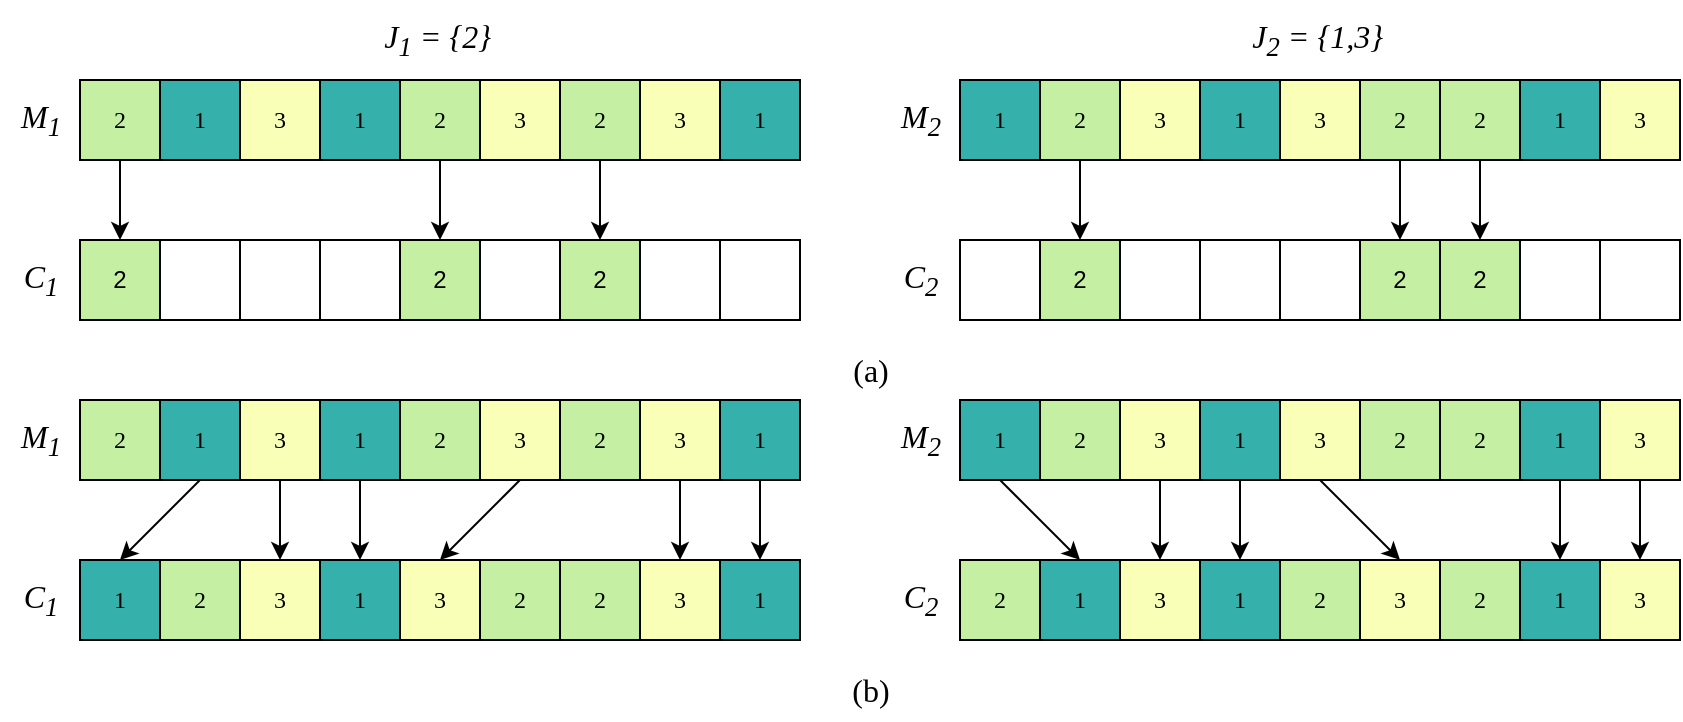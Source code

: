 <mxfile version="26.1.3">
  <diagram name="第 1 页" id="lXGiIxjLEb7daWPMp6c_">
    <mxGraphModel dx="2901" dy="1098" grid="1" gridSize="10" guides="1" tooltips="1" connect="1" arrows="1" fold="1" page="1" pageScale="1" pageWidth="827" pageHeight="1169" math="0" shadow="0">
      <root>
        <mxCell id="0" />
        <mxCell id="1" parent="0" />
        <mxCell id="fK0lMWsvGs1LqnmPN2tz-50" value="J&lt;sub&gt;1&lt;/sub&gt; = {2}&lt;sub&gt;&amp;nbsp;&lt;/sub&gt;" style="text;html=1;align=center;verticalAlign=middle;resizable=0;points=[];autosize=1;strokeColor=none;fillColor=none;fontStyle=2;fontFamily=Times New Roman;fontSize=16;" parent="1" vertex="1">
          <mxGeometry x="-100" y="960" width="80" height="40" as="geometry" />
        </mxCell>
        <mxCell id="fK0lMWsvGs1LqnmPN2tz-51" value="J&lt;span&gt;&lt;sub&gt;2&lt;/sub&gt;&lt;/span&gt;&amp;nbsp;= {1,3}&lt;sub&gt;&amp;nbsp;&lt;/sub&gt;" style="text;html=1;align=center;verticalAlign=middle;resizable=0;points=[];autosize=1;strokeColor=none;fillColor=none;fontStyle=2;fontFamily=Times New Roman;fontSize=16;" parent="1" vertex="1">
          <mxGeometry x="335" y="960" width="90" height="40" as="geometry" />
        </mxCell>
        <mxCell id="fK0lMWsvGs1LqnmPN2tz-170" value="M&lt;sub&gt;1&lt;/sub&gt;" style="text;html=1;align=center;verticalAlign=middle;resizable=0;points=[];autosize=1;strokeColor=none;fillColor=none;fontSize=16;fontFamily=Times New Roman;fontStyle=2" parent="1" vertex="1">
          <mxGeometry x="-280" y="1000" width="40" height="40" as="geometry" />
        </mxCell>
        <mxCell id="fK0lMWsvGs1LqnmPN2tz-171" value="M&lt;sub&gt;2&lt;/sub&gt;" style="text;html=1;align=center;verticalAlign=middle;resizable=0;points=[];autosize=1;strokeColor=none;fillColor=none;fontSize=16;fontFamily=Times New Roman;fontStyle=2" parent="1" vertex="1">
          <mxGeometry x="160" y="1000" width="40" height="40" as="geometry" />
        </mxCell>
        <mxCell id="fK0lMWsvGs1LqnmPN2tz-172" value="C&lt;sub&gt;1&lt;/sub&gt;" style="text;html=1;align=center;verticalAlign=middle;resizable=0;points=[];autosize=1;strokeColor=none;fillColor=none;fontSize=16;fontFamily=Times New Roman;fontStyle=2" parent="1" vertex="1">
          <mxGeometry x="-280" y="1080" width="40" height="40" as="geometry" />
        </mxCell>
        <mxCell id="fK0lMWsvGs1LqnmPN2tz-173" value="C&lt;sub&gt;2&lt;/sub&gt;" style="text;html=1;align=center;verticalAlign=middle;resizable=0;points=[];autosize=1;strokeColor=none;fillColor=none;fontSize=16;fontFamily=Times New Roman;fontStyle=2" parent="1" vertex="1">
          <mxGeometry x="160" y="1080" width="40" height="40" as="geometry" />
        </mxCell>
        <mxCell id="gz7z_RucqT6vw0-a3m_--1" value="M&lt;sub&gt;1&lt;/sub&gt;" style="text;html=1;align=center;verticalAlign=middle;resizable=0;points=[];autosize=1;strokeColor=none;fillColor=none;fontSize=16;fontFamily=Times New Roman;fontStyle=2" parent="1" vertex="1">
          <mxGeometry x="-280" y="1160" width="40" height="40" as="geometry" />
        </mxCell>
        <mxCell id="gz7z_RucqT6vw0-a3m_--2" value="C&lt;sub&gt;1&lt;/sub&gt;" style="text;html=1;align=center;verticalAlign=middle;resizable=0;points=[];autosize=1;strokeColor=none;fillColor=none;fontSize=16;fontFamily=Times New Roman;fontStyle=2" parent="1" vertex="1">
          <mxGeometry x="-280" y="1240" width="40" height="40" as="geometry" />
        </mxCell>
        <mxCell id="gz7z_RucqT6vw0-a3m_--3" value="M&lt;sub&gt;2&lt;/sub&gt;" style="text;html=1;align=center;verticalAlign=middle;resizable=0;points=[];autosize=1;strokeColor=none;fillColor=none;fontSize=16;fontFamily=Times New Roman;fontStyle=2" parent="1" vertex="1">
          <mxGeometry x="160" y="1160" width="40" height="40" as="geometry" />
        </mxCell>
        <mxCell id="gz7z_RucqT6vw0-a3m_--4" value="C&lt;sub&gt;2&lt;/sub&gt;" style="text;html=1;align=center;verticalAlign=middle;resizable=0;points=[];autosize=1;strokeColor=none;fillColor=none;fontSize=16;fontFamily=Times New Roman;fontStyle=2" parent="1" vertex="1">
          <mxGeometry x="160" y="1240" width="40" height="40" as="geometry" />
        </mxCell>
        <mxCell id="gz7z_RucqT6vw0-a3m_--5" value="(a)" style="text;html=1;align=center;verticalAlign=middle;resizable=0;points=[];autosize=1;strokeColor=none;fillColor=none;fontFamily=Times New Roman;fontSize=16;" parent="1" vertex="1">
          <mxGeometry x="135" y="1130" width="40" height="30" as="geometry" />
        </mxCell>
        <mxCell id="gz7z_RucqT6vw0-a3m_--6" value="(b)" style="text;html=1;align=center;verticalAlign=middle;resizable=0;points=[];autosize=1;strokeColor=none;fillColor=none;fontFamily=Times New Roman;fontSize=16;" parent="1" vertex="1">
          <mxGeometry x="135" y="1290" width="40" height="30" as="geometry" />
        </mxCell>
        <mxCell id="nUtz8ITA5qmBAwgS35Bs-74" style="edgeStyle=orthogonalEdgeStyle;rounded=0;orthogonalLoop=1;jettySize=auto;html=1;exitX=0.5;exitY=1;exitDx=0;exitDy=0;entryX=0.5;entryY=0;entryDx=0;entryDy=0;" parent="1" source="nUtz8ITA5qmBAwgS35Bs-1" target="nUtz8ITA5qmBAwgS35Bs-55" edge="1">
          <mxGeometry relative="1" as="geometry" />
        </mxCell>
        <mxCell id="nUtz8ITA5qmBAwgS35Bs-1" value="2" style="whiteSpace=wrap;html=1;aspect=fixed;fillColor=#C5F0A4;strokeColor=light-dark(#000000,#446E2C);strokeWidth=1;fontFamily=Times New Roman;" parent="1" vertex="1">
          <mxGeometry x="-240" y="1000" width="40" height="40" as="geometry" />
        </mxCell>
        <mxCell id="nUtz8ITA5qmBAwgS35Bs-2" value="1" style="whiteSpace=wrap;html=1;aspect=fixed;fillColor=#35B0AB;strokeColor=light-dark(#000000,#446E2C);strokeWidth=1;fontFamily=Times New Roman;" parent="1" vertex="1">
          <mxGeometry x="-200" y="1000" width="40" height="40" as="geometry" />
        </mxCell>
        <mxCell id="nUtz8ITA5qmBAwgS35Bs-3" value="1" style="whiteSpace=wrap;html=1;aspect=fixed;fillColor=#35B0AB;strokeColor=light-dark(#000000,#446E2C);strokeWidth=1;fontFamily=Times New Roman;" parent="1" vertex="1">
          <mxGeometry x="-120" y="1000" width="40" height="40" as="geometry" />
        </mxCell>
        <mxCell id="nUtz8ITA5qmBAwgS35Bs-4" value="3" style="whiteSpace=wrap;html=1;aspect=fixed;fillColor=#FAFFB8;strokeColor=light-dark(#000000,#446E2C);strokeWidth=1;fontFamily=Times New Roman;" parent="1" vertex="1">
          <mxGeometry x="-160" y="1000" width="40" height="40" as="geometry" />
        </mxCell>
        <mxCell id="nUtz8ITA5qmBAwgS35Bs-76" style="edgeStyle=orthogonalEdgeStyle;rounded=0;orthogonalLoop=1;jettySize=auto;html=1;exitX=0.5;exitY=1;exitDx=0;exitDy=0;entryX=0.5;entryY=0;entryDx=0;entryDy=0;" parent="1" source="nUtz8ITA5qmBAwgS35Bs-5" target="nUtz8ITA5qmBAwgS35Bs-62" edge="1">
          <mxGeometry relative="1" as="geometry" />
        </mxCell>
        <mxCell id="nUtz8ITA5qmBAwgS35Bs-5" value="2" style="whiteSpace=wrap;html=1;aspect=fixed;fillColor=#C5F0A4;strokeColor=light-dark(#000000,#446E2C);strokeWidth=1;fontFamily=Times New Roman;" parent="1" vertex="1">
          <mxGeometry y="1000" width="40" height="40" as="geometry" />
        </mxCell>
        <mxCell id="nUtz8ITA5qmBAwgS35Bs-6" value="3" style="whiteSpace=wrap;html=1;aspect=fixed;fillColor=#FAFFB8;strokeColor=light-dark(#000000,#446E2C);strokeWidth=1;fontFamily=Times New Roman;" parent="1" vertex="1">
          <mxGeometry x="-40" y="1000" width="40" height="40" as="geometry" />
        </mxCell>
        <mxCell id="nUtz8ITA5qmBAwgS35Bs-75" style="edgeStyle=orthogonalEdgeStyle;rounded=0;orthogonalLoop=1;jettySize=auto;html=1;exitX=0.5;exitY=1;exitDx=0;exitDy=0;entryX=0.5;entryY=0;entryDx=0;entryDy=0;" parent="1" source="nUtz8ITA5qmBAwgS35Bs-7" target="nUtz8ITA5qmBAwgS35Bs-60" edge="1">
          <mxGeometry relative="1" as="geometry" />
        </mxCell>
        <mxCell id="nUtz8ITA5qmBAwgS35Bs-7" value="2" style="whiteSpace=wrap;html=1;aspect=fixed;fillColor=#C5F0A4;strokeColor=light-dark(#000000,#446E2C);strokeWidth=1;fontFamily=Times New Roman;" parent="1" vertex="1">
          <mxGeometry x="-80" y="1000" width="40" height="40" as="geometry" />
        </mxCell>
        <mxCell id="nUtz8ITA5qmBAwgS35Bs-8" value="3" style="whiteSpace=wrap;html=1;aspect=fixed;fillColor=#FAFFB8;strokeColor=light-dark(#000000,#446E2C);strokeWidth=1;fontFamily=Times New Roman;" parent="1" vertex="1">
          <mxGeometry x="40" y="1000" width="40" height="40" as="geometry" />
        </mxCell>
        <mxCell id="nUtz8ITA5qmBAwgS35Bs-9" value="1" style="whiteSpace=wrap;html=1;aspect=fixed;fillColor=#35B0AB;strokeColor=light-dark(#000000,#446E2C);strokeWidth=1;fontFamily=Times New Roman;" parent="1" vertex="1">
          <mxGeometry x="80" y="1000" width="40" height="40" as="geometry" />
        </mxCell>
        <mxCell id="nUtz8ITA5qmBAwgS35Bs-10" value="1" style="whiteSpace=wrap;html=1;aspect=fixed;fillColor=#35B0AB;strokeColor=light-dark(#000000,#446E2C);strokeWidth=1;fontFamily=Times New Roman;" parent="1" vertex="1">
          <mxGeometry x="200" y="1000" width="40" height="40" as="geometry" />
        </mxCell>
        <mxCell id="nUtz8ITA5qmBAwgS35Bs-77" style="edgeStyle=orthogonalEdgeStyle;rounded=0;orthogonalLoop=1;jettySize=auto;html=1;exitX=0.5;exitY=1;exitDx=0;exitDy=0;entryX=0.5;entryY=0;entryDx=0;entryDy=0;" parent="1" source="nUtz8ITA5qmBAwgS35Bs-11" target="nUtz8ITA5qmBAwgS35Bs-66" edge="1">
          <mxGeometry relative="1" as="geometry" />
        </mxCell>
        <mxCell id="nUtz8ITA5qmBAwgS35Bs-11" value="2" style="whiteSpace=wrap;html=1;aspect=fixed;fillColor=#C5F0A4;strokeColor=light-dark(#000000,#446E2C);strokeWidth=1;fontFamily=Times New Roman;" parent="1" vertex="1">
          <mxGeometry x="240" y="1000" width="40" height="40" as="geometry" />
        </mxCell>
        <mxCell id="nUtz8ITA5qmBAwgS35Bs-12" value="1" style="whiteSpace=wrap;html=1;aspect=fixed;fillColor=#35B0AB;strokeColor=light-dark(#000000,#446E2C);strokeWidth=1;fontFamily=Times New Roman;" parent="1" vertex="1">
          <mxGeometry x="320" y="1000" width="40" height="40" as="geometry" />
        </mxCell>
        <mxCell id="nUtz8ITA5qmBAwgS35Bs-13" value="3" style="whiteSpace=wrap;html=1;aspect=fixed;fillColor=#FAFFB8;strokeColor=light-dark(#000000,#446E2C);strokeWidth=1;fontFamily=Times New Roman;" parent="1" vertex="1">
          <mxGeometry x="280" y="1000" width="40" height="40" as="geometry" />
        </mxCell>
        <mxCell id="nUtz8ITA5qmBAwgS35Bs-79" style="edgeStyle=orthogonalEdgeStyle;rounded=0;orthogonalLoop=1;jettySize=auto;html=1;exitX=0.5;exitY=1;exitDx=0;exitDy=0;entryX=0.5;entryY=0;entryDx=0;entryDy=0;" parent="1" source="nUtz8ITA5qmBAwgS35Bs-14" target="nUtz8ITA5qmBAwgS35Bs-71" edge="1">
          <mxGeometry relative="1" as="geometry" />
        </mxCell>
        <mxCell id="nUtz8ITA5qmBAwgS35Bs-14" value="2" style="whiteSpace=wrap;html=1;aspect=fixed;fillColor=#C5F0A4;strokeColor=light-dark(#000000,#446E2C);strokeWidth=1;fontFamily=Times New Roman;" parent="1" vertex="1">
          <mxGeometry x="440" y="1000" width="40" height="40" as="geometry" />
        </mxCell>
        <mxCell id="nUtz8ITA5qmBAwgS35Bs-78" style="edgeStyle=orthogonalEdgeStyle;rounded=0;orthogonalLoop=1;jettySize=auto;html=1;exitX=0.5;exitY=1;exitDx=0;exitDy=0;entryX=0.5;entryY=0;entryDx=0;entryDy=0;" parent="1" source="nUtz8ITA5qmBAwgS35Bs-15" target="nUtz8ITA5qmBAwgS35Bs-70" edge="1">
          <mxGeometry relative="1" as="geometry" />
        </mxCell>
        <mxCell id="nUtz8ITA5qmBAwgS35Bs-15" value="2" style="whiteSpace=wrap;html=1;aspect=fixed;fillColor=#C5F0A4;strokeColor=light-dark(#000000,#446E2C);strokeWidth=1;fontFamily=Times New Roman;" parent="1" vertex="1">
          <mxGeometry x="400" y="1000" width="40" height="40" as="geometry" />
        </mxCell>
        <mxCell id="nUtz8ITA5qmBAwgS35Bs-16" value="3" style="whiteSpace=wrap;html=1;aspect=fixed;fillColor=#FAFFB8;strokeColor=light-dark(#000000,#446E2C);strokeWidth=1;fontFamily=Times New Roman;" parent="1" vertex="1">
          <mxGeometry x="360" y="1000" width="40" height="40" as="geometry" />
        </mxCell>
        <mxCell id="nUtz8ITA5qmBAwgS35Bs-17" value="1" style="whiteSpace=wrap;html=1;aspect=fixed;fillColor=#35B0AB;strokeColor=light-dark(#000000,#446E2C);strokeWidth=1;fontFamily=Times New Roman;" parent="1" vertex="1">
          <mxGeometry x="480" y="1000" width="40" height="40" as="geometry" />
        </mxCell>
        <mxCell id="nUtz8ITA5qmBAwgS35Bs-18" value="3" style="whiteSpace=wrap;html=1;aspect=fixed;fillColor=#FAFFB8;strokeColor=light-dark(#000000,#446E2C);strokeWidth=1;fontFamily=Times New Roman;" parent="1" vertex="1">
          <mxGeometry x="520" y="1000" width="40" height="40" as="geometry" />
        </mxCell>
        <mxCell id="nUtz8ITA5qmBAwgS35Bs-37" value="1" style="whiteSpace=wrap;html=1;aspect=fixed;fillColor=#35B0AB;strokeColor=light-dark(#000000,#446E2C);strokeWidth=1;fontFamily=Times New Roman;" parent="1" vertex="1">
          <mxGeometry x="-240" y="1240" width="40" height="40" as="geometry" />
        </mxCell>
        <mxCell id="nUtz8ITA5qmBAwgS35Bs-38" value="2" style="whiteSpace=wrap;html=1;aspect=fixed;fillColor=#C5F0A4;strokeColor=light-dark(#000000,#446E2C);strokeWidth=1;fontFamily=Times New Roman;" parent="1" vertex="1">
          <mxGeometry x="-200" y="1240" width="40" height="40" as="geometry" />
        </mxCell>
        <mxCell id="nUtz8ITA5qmBAwgS35Bs-39" value="1" style="whiteSpace=wrap;html=1;aspect=fixed;fillColor=#35B0AB;strokeColor=light-dark(#000000,#446E2C);strokeWidth=1;fontFamily=Times New Roman;" parent="1" vertex="1">
          <mxGeometry x="-120" y="1240" width="40" height="40" as="geometry" />
        </mxCell>
        <mxCell id="nUtz8ITA5qmBAwgS35Bs-40" value="3" style="whiteSpace=wrap;html=1;aspect=fixed;fillColor=#FAFFB8;strokeColor=light-dark(#000000,#446E2C);strokeWidth=1;fontFamily=Times New Roman;" parent="1" vertex="1">
          <mxGeometry x="-160" y="1240" width="40" height="40" as="geometry" />
        </mxCell>
        <mxCell id="nUtz8ITA5qmBAwgS35Bs-41" value="2" style="whiteSpace=wrap;html=1;aspect=fixed;fillColor=#C5F0A4;strokeColor=light-dark(#000000,#446E2C);strokeWidth=1;fontFamily=Times New Roman;" parent="1" vertex="1">
          <mxGeometry y="1240" width="40" height="40" as="geometry" />
        </mxCell>
        <mxCell id="nUtz8ITA5qmBAwgS35Bs-42" value="2" style="whiteSpace=wrap;html=1;aspect=fixed;fillColor=#C5F0A4;strokeColor=light-dark(#000000,#446E2C);strokeWidth=1;fontFamily=Times New Roman;" parent="1" vertex="1">
          <mxGeometry x="-40" y="1240" width="40" height="40" as="geometry" />
        </mxCell>
        <mxCell id="nUtz8ITA5qmBAwgS35Bs-43" value="3" style="whiteSpace=wrap;html=1;aspect=fixed;fillColor=#FAFFB8;strokeColor=light-dark(#000000,#446E2C);strokeWidth=1;fontFamily=Times New Roman;" parent="1" vertex="1">
          <mxGeometry x="-80" y="1240" width="40" height="40" as="geometry" />
        </mxCell>
        <mxCell id="nUtz8ITA5qmBAwgS35Bs-44" value="3" style="whiteSpace=wrap;html=1;aspect=fixed;fillColor=#FAFFB8;strokeColor=light-dark(#000000,#446E2C);strokeWidth=1;fontFamily=Times New Roman;" parent="1" vertex="1">
          <mxGeometry x="40" y="1240" width="40" height="40" as="geometry" />
        </mxCell>
        <mxCell id="nUtz8ITA5qmBAwgS35Bs-45" value="1" style="whiteSpace=wrap;html=1;aspect=fixed;fillColor=#35B0AB;strokeColor=light-dark(#000000,#446E2C);strokeWidth=1;fontFamily=Times New Roman;" parent="1" vertex="1">
          <mxGeometry x="80" y="1240" width="40" height="40" as="geometry" />
        </mxCell>
        <mxCell id="nUtz8ITA5qmBAwgS35Bs-46" value="2" style="whiteSpace=wrap;html=1;aspect=fixed;fillColor=#C5F0A4;strokeColor=light-dark(#000000,#446E2C);strokeWidth=1;fontFamily=Times New Roman;" parent="1" vertex="1">
          <mxGeometry x="200" y="1240" width="40" height="40" as="geometry" />
        </mxCell>
        <mxCell id="nUtz8ITA5qmBAwgS35Bs-47" value="1" style="whiteSpace=wrap;html=1;aspect=fixed;fillColor=#35B0AB;strokeColor=light-dark(#000000,#446E2C);strokeWidth=1;fontFamily=Times New Roman;" parent="1" vertex="1">
          <mxGeometry x="240" y="1240" width="40" height="40" as="geometry" />
        </mxCell>
        <mxCell id="nUtz8ITA5qmBAwgS35Bs-48" value="1" style="whiteSpace=wrap;html=1;aspect=fixed;fillColor=#35B0AB;strokeColor=light-dark(#000000,#446E2C);strokeWidth=1;fontFamily=Times New Roman;" parent="1" vertex="1">
          <mxGeometry x="320" y="1240" width="40" height="40" as="geometry" />
        </mxCell>
        <mxCell id="nUtz8ITA5qmBAwgS35Bs-49" value="3" style="whiteSpace=wrap;html=1;aspect=fixed;fillColor=#FAFFB8;strokeColor=light-dark(#000000,#446E2C);strokeWidth=1;fontFamily=Times New Roman;" parent="1" vertex="1">
          <mxGeometry x="280" y="1240" width="40" height="40" as="geometry" />
        </mxCell>
        <mxCell id="nUtz8ITA5qmBAwgS35Bs-50" value="2" style="whiteSpace=wrap;html=1;aspect=fixed;fillColor=#C5F0A4;strokeColor=light-dark(#000000,#446E2C);strokeWidth=1;fontFamily=Times New Roman;" parent="1" vertex="1">
          <mxGeometry x="440" y="1240" width="40" height="40" as="geometry" />
        </mxCell>
        <mxCell id="nUtz8ITA5qmBAwgS35Bs-51" value="3" style="whiteSpace=wrap;html=1;aspect=fixed;fillColor=#FAFFB8;strokeColor=light-dark(#000000,#446E2C);strokeWidth=1;fontFamily=Times New Roman;" parent="1" vertex="1">
          <mxGeometry x="400" y="1240" width="40" height="40" as="geometry" />
        </mxCell>
        <mxCell id="nUtz8ITA5qmBAwgS35Bs-52" value="2" style="whiteSpace=wrap;html=1;aspect=fixed;fillColor=#C5F0A4;strokeColor=light-dark(#000000,#446E2C);strokeWidth=1;fontFamily=Times New Roman;" parent="1" vertex="1">
          <mxGeometry x="360" y="1240" width="40" height="40" as="geometry" />
        </mxCell>
        <mxCell id="nUtz8ITA5qmBAwgS35Bs-53" value="1" style="whiteSpace=wrap;html=1;aspect=fixed;fillColor=#35B0AB;strokeColor=light-dark(#000000,#446E2C);strokeWidth=1;fontFamily=Times New Roman;" parent="1" vertex="1">
          <mxGeometry x="480" y="1240" width="40" height="40" as="geometry" />
        </mxCell>
        <mxCell id="nUtz8ITA5qmBAwgS35Bs-54" value="3" style="whiteSpace=wrap;html=1;aspect=fixed;fillColor=#FAFFB8;strokeColor=light-dark(#000000,#446E2C);strokeWidth=1;fontFamily=Times New Roman;" parent="1" vertex="1">
          <mxGeometry x="520" y="1240" width="40" height="40" as="geometry" />
        </mxCell>
        <mxCell id="nUtz8ITA5qmBAwgS35Bs-55" value="2" style="whiteSpace=wrap;html=1;aspect=fixed;fillColor=#C5F0A4;" parent="1" vertex="1">
          <mxGeometry x="-240" y="1080" width="40" height="40" as="geometry" />
        </mxCell>
        <mxCell id="nUtz8ITA5qmBAwgS35Bs-56" value="" style="whiteSpace=wrap;html=1;aspect=fixed;" parent="1" vertex="1">
          <mxGeometry x="-200" y="1080" width="40" height="40" as="geometry" />
        </mxCell>
        <mxCell id="nUtz8ITA5qmBAwgS35Bs-57" value="" style="whiteSpace=wrap;html=1;aspect=fixed;" parent="1" vertex="1">
          <mxGeometry x="-160" y="1080" width="40" height="40" as="geometry" />
        </mxCell>
        <mxCell id="nUtz8ITA5qmBAwgS35Bs-59" value="" style="whiteSpace=wrap;html=1;aspect=fixed;" parent="1" vertex="1">
          <mxGeometry x="-120" y="1080" width="40" height="40" as="geometry" />
        </mxCell>
        <mxCell id="nUtz8ITA5qmBAwgS35Bs-60" value="2" style="whiteSpace=wrap;html=1;aspect=fixed;fillColor=#C5F0A4;" parent="1" vertex="1">
          <mxGeometry x="-80" y="1080" width="40" height="40" as="geometry" />
        </mxCell>
        <mxCell id="nUtz8ITA5qmBAwgS35Bs-61" value="" style="whiteSpace=wrap;html=1;aspect=fixed;" parent="1" vertex="1">
          <mxGeometry x="-40" y="1080" width="40" height="40" as="geometry" />
        </mxCell>
        <mxCell id="nUtz8ITA5qmBAwgS35Bs-62" value="2" style="whiteSpace=wrap;html=1;aspect=fixed;fillColor=#C5F0A4;" parent="1" vertex="1">
          <mxGeometry y="1080" width="40" height="40" as="geometry" />
        </mxCell>
        <mxCell id="nUtz8ITA5qmBAwgS35Bs-63" value="" style="whiteSpace=wrap;html=1;aspect=fixed;" parent="1" vertex="1">
          <mxGeometry x="40" y="1080" width="40" height="40" as="geometry" />
        </mxCell>
        <mxCell id="nUtz8ITA5qmBAwgS35Bs-64" value="" style="whiteSpace=wrap;html=1;aspect=fixed;" parent="1" vertex="1">
          <mxGeometry x="80" y="1080" width="40" height="40" as="geometry" />
        </mxCell>
        <mxCell id="nUtz8ITA5qmBAwgS35Bs-65" value="" style="whiteSpace=wrap;html=1;aspect=fixed;" parent="1" vertex="1">
          <mxGeometry x="200" y="1080" width="40" height="40" as="geometry" />
        </mxCell>
        <mxCell id="nUtz8ITA5qmBAwgS35Bs-66" value="2" style="whiteSpace=wrap;html=1;aspect=fixed;fillColor=#C5F0A4;" parent="1" vertex="1">
          <mxGeometry x="240" y="1080" width="40" height="40" as="geometry" />
        </mxCell>
        <mxCell id="nUtz8ITA5qmBAwgS35Bs-67" value="" style="whiteSpace=wrap;html=1;aspect=fixed;" parent="1" vertex="1">
          <mxGeometry x="280" y="1080" width="40" height="40" as="geometry" />
        </mxCell>
        <mxCell id="nUtz8ITA5qmBAwgS35Bs-68" value="" style="whiteSpace=wrap;html=1;aspect=fixed;" parent="1" vertex="1">
          <mxGeometry x="320" y="1080" width="40" height="40" as="geometry" />
        </mxCell>
        <mxCell id="nUtz8ITA5qmBAwgS35Bs-69" value="" style="whiteSpace=wrap;html=1;aspect=fixed;" parent="1" vertex="1">
          <mxGeometry x="360" y="1080" width="40" height="40" as="geometry" />
        </mxCell>
        <mxCell id="nUtz8ITA5qmBAwgS35Bs-70" value="2" style="whiteSpace=wrap;html=1;aspect=fixed;fillColor=#C5F0A4;" parent="1" vertex="1">
          <mxGeometry x="400" y="1080" width="40" height="40" as="geometry" />
        </mxCell>
        <mxCell id="nUtz8ITA5qmBAwgS35Bs-71" value="2" style="whiteSpace=wrap;html=1;aspect=fixed;fillColor=#C5F0A4;" parent="1" vertex="1">
          <mxGeometry x="440" y="1080" width="40" height="40" as="geometry" />
        </mxCell>
        <mxCell id="nUtz8ITA5qmBAwgS35Bs-72" value="" style="whiteSpace=wrap;html=1;aspect=fixed;" parent="1" vertex="1">
          <mxGeometry x="480" y="1080" width="40" height="40" as="geometry" />
        </mxCell>
        <mxCell id="nUtz8ITA5qmBAwgS35Bs-73" value="" style="whiteSpace=wrap;html=1;aspect=fixed;" parent="1" vertex="1">
          <mxGeometry x="520" y="1080" width="40" height="40" as="geometry" />
        </mxCell>
        <mxCell id="nUtz8ITA5qmBAwgS35Bs-89" value="2" style="whiteSpace=wrap;html=1;aspect=fixed;fillColor=#C5F0A4;strokeColor=light-dark(#000000,#446E2C);strokeWidth=1;fontFamily=Times New Roman;" parent="1" vertex="1">
          <mxGeometry x="-240" y="1160" width="40" height="40" as="geometry" />
        </mxCell>
        <mxCell id="nUtz8ITA5qmBAwgS35Bs-107" style="rounded=0;orthogonalLoop=1;jettySize=auto;html=1;exitX=0.5;exitY=1;exitDx=0;exitDy=0;entryX=0.5;entryY=0;entryDx=0;entryDy=0;" parent="1" source="nUtz8ITA5qmBAwgS35Bs-90" target="nUtz8ITA5qmBAwgS35Bs-37" edge="1">
          <mxGeometry relative="1" as="geometry" />
        </mxCell>
        <mxCell id="nUtz8ITA5qmBAwgS35Bs-90" value="1" style="whiteSpace=wrap;html=1;aspect=fixed;fillColor=#35B0AB;strokeColor=light-dark(#000000,#446E2C);strokeWidth=1;fontFamily=Times New Roman;" parent="1" vertex="1">
          <mxGeometry x="-200" y="1160" width="40" height="40" as="geometry" />
        </mxCell>
        <mxCell id="nUtz8ITA5qmBAwgS35Bs-109" style="rounded=0;orthogonalLoop=1;jettySize=auto;html=1;exitX=0.5;exitY=1;exitDx=0;exitDy=0;entryX=0.5;entryY=0;entryDx=0;entryDy=0;" parent="1" source="nUtz8ITA5qmBAwgS35Bs-91" target="nUtz8ITA5qmBAwgS35Bs-39" edge="1">
          <mxGeometry relative="1" as="geometry" />
        </mxCell>
        <mxCell id="nUtz8ITA5qmBAwgS35Bs-91" value="1" style="whiteSpace=wrap;html=1;aspect=fixed;fillColor=#35B0AB;strokeColor=light-dark(#000000,#446E2C);strokeWidth=1;fontFamily=Times New Roman;" parent="1" vertex="1">
          <mxGeometry x="-120" y="1160" width="40" height="40" as="geometry" />
        </mxCell>
        <mxCell id="nUtz8ITA5qmBAwgS35Bs-108" style="rounded=0;orthogonalLoop=1;jettySize=auto;html=1;exitX=0.5;exitY=1;exitDx=0;exitDy=0;entryX=0.5;entryY=0;entryDx=0;entryDy=0;" parent="1" source="nUtz8ITA5qmBAwgS35Bs-92" target="nUtz8ITA5qmBAwgS35Bs-40" edge="1">
          <mxGeometry relative="1" as="geometry" />
        </mxCell>
        <mxCell id="nUtz8ITA5qmBAwgS35Bs-92" value="3" style="whiteSpace=wrap;html=1;aspect=fixed;fillColor=#FAFFB8;strokeColor=light-dark(#000000,#446E2C);strokeWidth=1;fontFamily=Times New Roman;" parent="1" vertex="1">
          <mxGeometry x="-160" y="1160" width="40" height="40" as="geometry" />
        </mxCell>
        <mxCell id="nUtz8ITA5qmBAwgS35Bs-93" value="2" style="whiteSpace=wrap;html=1;aspect=fixed;fillColor=#C5F0A4;strokeColor=light-dark(#000000,#446E2C);strokeWidth=1;fontFamily=Times New Roman;" parent="1" vertex="1">
          <mxGeometry y="1160" width="40" height="40" as="geometry" />
        </mxCell>
        <mxCell id="nUtz8ITA5qmBAwgS35Bs-110" style="rounded=0;orthogonalLoop=1;jettySize=auto;html=1;exitX=0.5;exitY=1;exitDx=0;exitDy=0;entryX=0.5;entryY=0;entryDx=0;entryDy=0;" parent="1" source="nUtz8ITA5qmBAwgS35Bs-94" target="nUtz8ITA5qmBAwgS35Bs-43" edge="1">
          <mxGeometry relative="1" as="geometry" />
        </mxCell>
        <mxCell id="nUtz8ITA5qmBAwgS35Bs-94" value="3" style="whiteSpace=wrap;html=1;aspect=fixed;fillColor=#FAFFB8;strokeColor=light-dark(#000000,#446E2C);strokeWidth=1;fontFamily=Times New Roman;" parent="1" vertex="1">
          <mxGeometry x="-40" y="1160" width="40" height="40" as="geometry" />
        </mxCell>
        <mxCell id="nUtz8ITA5qmBAwgS35Bs-95" value="2" style="whiteSpace=wrap;html=1;aspect=fixed;fillColor=#C5F0A4;strokeColor=light-dark(#000000,#446E2C);strokeWidth=1;fontFamily=Times New Roman;" parent="1" vertex="1">
          <mxGeometry x="-80" y="1160" width="40" height="40" as="geometry" />
        </mxCell>
        <mxCell id="nUtz8ITA5qmBAwgS35Bs-111" style="rounded=0;orthogonalLoop=1;jettySize=auto;html=1;exitX=0.5;exitY=1;exitDx=0;exitDy=0;entryX=0.5;entryY=0;entryDx=0;entryDy=0;" parent="1" source="nUtz8ITA5qmBAwgS35Bs-96" target="nUtz8ITA5qmBAwgS35Bs-44" edge="1">
          <mxGeometry relative="1" as="geometry" />
        </mxCell>
        <mxCell id="nUtz8ITA5qmBAwgS35Bs-96" value="3" style="whiteSpace=wrap;html=1;aspect=fixed;fillColor=#FAFFB8;strokeColor=light-dark(#000000,#446E2C);strokeWidth=1;fontFamily=Times New Roman;" parent="1" vertex="1">
          <mxGeometry x="40" y="1160" width="40" height="40" as="geometry" />
        </mxCell>
        <mxCell id="nUtz8ITA5qmBAwgS35Bs-112" style="rounded=0;orthogonalLoop=1;jettySize=auto;html=1;exitX=0.5;exitY=1;exitDx=0;exitDy=0;entryX=0.5;entryY=0;entryDx=0;entryDy=0;" parent="1" source="nUtz8ITA5qmBAwgS35Bs-97" target="nUtz8ITA5qmBAwgS35Bs-45" edge="1">
          <mxGeometry relative="1" as="geometry" />
        </mxCell>
        <mxCell id="nUtz8ITA5qmBAwgS35Bs-97" value="1" style="whiteSpace=wrap;html=1;aspect=fixed;fillColor=#35B0AB;strokeColor=light-dark(#000000,#446E2C);strokeWidth=1;fontFamily=Times New Roman;" parent="1" vertex="1">
          <mxGeometry x="80" y="1160" width="40" height="40" as="geometry" />
        </mxCell>
        <mxCell id="nUtz8ITA5qmBAwgS35Bs-113" style="rounded=0;orthogonalLoop=1;jettySize=auto;html=1;exitX=0.5;exitY=1;exitDx=0;exitDy=0;entryX=0.5;entryY=0;entryDx=0;entryDy=0;" parent="1" source="nUtz8ITA5qmBAwgS35Bs-98" target="nUtz8ITA5qmBAwgS35Bs-47" edge="1">
          <mxGeometry relative="1" as="geometry" />
        </mxCell>
        <mxCell id="nUtz8ITA5qmBAwgS35Bs-98" value="1" style="whiteSpace=wrap;html=1;aspect=fixed;fillColor=#35B0AB;strokeColor=light-dark(#000000,#446E2C);strokeWidth=1;fontFamily=Times New Roman;" parent="1" vertex="1">
          <mxGeometry x="200" y="1160" width="40" height="40" as="geometry" />
        </mxCell>
        <mxCell id="nUtz8ITA5qmBAwgS35Bs-99" value="2" style="whiteSpace=wrap;html=1;aspect=fixed;fillColor=#C5F0A4;strokeColor=light-dark(#000000,#446E2C);strokeWidth=1;fontFamily=Times New Roman;" parent="1" vertex="1">
          <mxGeometry x="240" y="1160" width="40" height="40" as="geometry" />
        </mxCell>
        <mxCell id="nUtz8ITA5qmBAwgS35Bs-115" style="rounded=0;orthogonalLoop=1;jettySize=auto;html=1;exitX=0.5;exitY=1;exitDx=0;exitDy=0;entryX=0.5;entryY=0;entryDx=0;entryDy=0;" parent="1" source="nUtz8ITA5qmBAwgS35Bs-100" target="nUtz8ITA5qmBAwgS35Bs-48" edge="1">
          <mxGeometry relative="1" as="geometry" />
        </mxCell>
        <mxCell id="nUtz8ITA5qmBAwgS35Bs-100" value="1" style="whiteSpace=wrap;html=1;aspect=fixed;fillColor=#35B0AB;strokeColor=light-dark(#000000,#446E2C);strokeWidth=1;fontFamily=Times New Roman;" parent="1" vertex="1">
          <mxGeometry x="320" y="1160" width="40" height="40" as="geometry" />
        </mxCell>
        <mxCell id="nUtz8ITA5qmBAwgS35Bs-114" style="rounded=0;orthogonalLoop=1;jettySize=auto;html=1;exitX=0.5;exitY=1;exitDx=0;exitDy=0;entryX=0.5;entryY=0;entryDx=0;entryDy=0;" parent="1" source="nUtz8ITA5qmBAwgS35Bs-101" target="nUtz8ITA5qmBAwgS35Bs-49" edge="1">
          <mxGeometry relative="1" as="geometry" />
        </mxCell>
        <mxCell id="nUtz8ITA5qmBAwgS35Bs-101" value="3" style="whiteSpace=wrap;html=1;aspect=fixed;fillColor=#FAFFB8;strokeColor=light-dark(#000000,#446E2C);strokeWidth=1;fontFamily=Times New Roman;" parent="1" vertex="1">
          <mxGeometry x="280" y="1160" width="40" height="40" as="geometry" />
        </mxCell>
        <mxCell id="nUtz8ITA5qmBAwgS35Bs-102" value="2" style="whiteSpace=wrap;html=1;aspect=fixed;fillColor=#C5F0A4;strokeColor=light-dark(#000000,#446E2C);strokeWidth=1;fontFamily=Times New Roman;" parent="1" vertex="1">
          <mxGeometry x="440" y="1160" width="40" height="40" as="geometry" />
        </mxCell>
        <mxCell id="nUtz8ITA5qmBAwgS35Bs-103" value="2" style="whiteSpace=wrap;html=1;aspect=fixed;fillColor=#C5F0A4;strokeColor=light-dark(#000000,#446E2C);strokeWidth=1;fontFamily=Times New Roman;" parent="1" vertex="1">
          <mxGeometry x="400" y="1160" width="40" height="40" as="geometry" />
        </mxCell>
        <mxCell id="nUtz8ITA5qmBAwgS35Bs-116" style="rounded=0;orthogonalLoop=1;jettySize=auto;html=1;exitX=0.5;exitY=1;exitDx=0;exitDy=0;entryX=0.5;entryY=0;entryDx=0;entryDy=0;" parent="1" source="nUtz8ITA5qmBAwgS35Bs-104" target="nUtz8ITA5qmBAwgS35Bs-51" edge="1">
          <mxGeometry relative="1" as="geometry" />
        </mxCell>
        <mxCell id="nUtz8ITA5qmBAwgS35Bs-104" value="3" style="whiteSpace=wrap;html=1;aspect=fixed;fillColor=#FAFFB8;strokeColor=light-dark(#000000,#446E2C);strokeWidth=1;fontFamily=Times New Roman;" parent="1" vertex="1">
          <mxGeometry x="360" y="1160" width="40" height="40" as="geometry" />
        </mxCell>
        <mxCell id="nUtz8ITA5qmBAwgS35Bs-117" style="rounded=0;orthogonalLoop=1;jettySize=auto;html=1;exitX=0.5;exitY=1;exitDx=0;exitDy=0;entryX=0.5;entryY=0;entryDx=0;entryDy=0;" parent="1" source="nUtz8ITA5qmBAwgS35Bs-105" target="nUtz8ITA5qmBAwgS35Bs-53" edge="1">
          <mxGeometry relative="1" as="geometry" />
        </mxCell>
        <mxCell id="nUtz8ITA5qmBAwgS35Bs-105" value="1" style="whiteSpace=wrap;html=1;aspect=fixed;fillColor=#35B0AB;strokeColor=light-dark(#000000,#446E2C);strokeWidth=1;fontFamily=Times New Roman;" parent="1" vertex="1">
          <mxGeometry x="480" y="1160" width="40" height="40" as="geometry" />
        </mxCell>
        <mxCell id="nUtz8ITA5qmBAwgS35Bs-118" style="rounded=0;orthogonalLoop=1;jettySize=auto;html=1;exitX=0.5;exitY=1;exitDx=0;exitDy=0;entryX=0.5;entryY=0;entryDx=0;entryDy=0;" parent="1" source="nUtz8ITA5qmBAwgS35Bs-106" target="nUtz8ITA5qmBAwgS35Bs-54" edge="1">
          <mxGeometry relative="1" as="geometry" />
        </mxCell>
        <mxCell id="nUtz8ITA5qmBAwgS35Bs-106" value="3" style="whiteSpace=wrap;html=1;aspect=fixed;fillColor=#FAFFB8;strokeColor=light-dark(#000000,#446E2C);strokeWidth=1;fontFamily=Times New Roman;" parent="1" vertex="1">
          <mxGeometry x="520" y="1160" width="40" height="40" as="geometry" />
        </mxCell>
      </root>
    </mxGraphModel>
  </diagram>
</mxfile>
